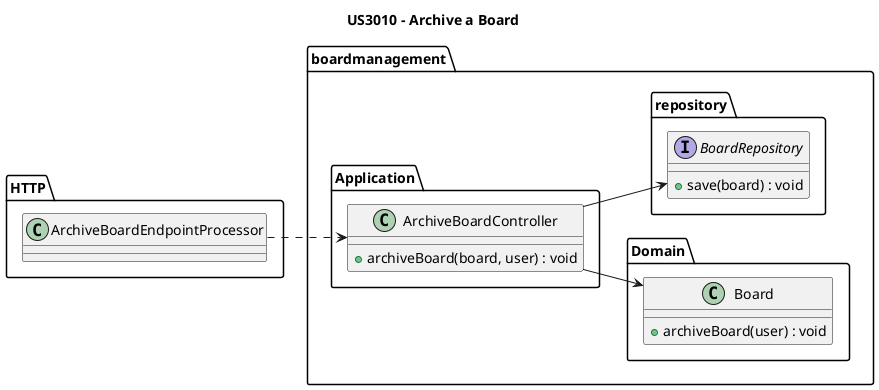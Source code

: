 @startuml

title US3010 - Archive a Board

skinparam shadowing false

left to right direction

package HTTP {

    class ArchiveBoardEndpointProcessor {
    }
}

package boardmanagement {
package Domain{
    class Board{
        + archiveBoard(user) : void
    }
}

package Application {
    class ArchiveBoardController {
        + archiveBoard(board, user) : void
    }
}

package repository{
    interface BoardRepository{
        + save(board) : void
    }
}
}

ArchiveBoardEndpointProcessor ..> ArchiveBoardController
ArchiveBoardController --> Board
ArchiveBoardController --> BoardRepository



@enduml